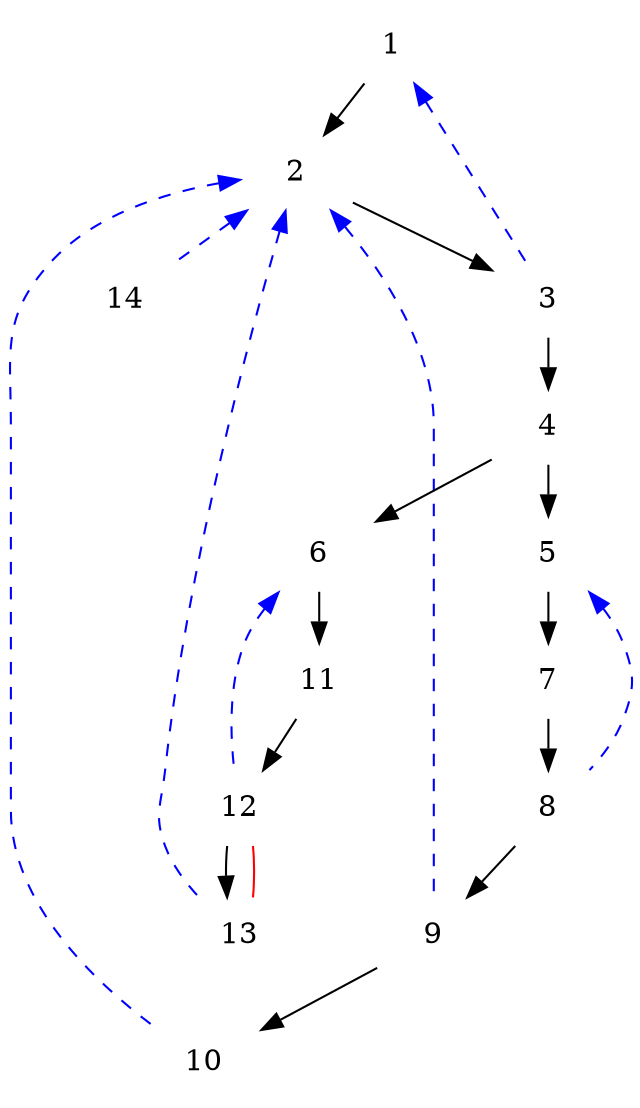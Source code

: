 digraph {
	ranksep = 0.35;
	node [shape=plaintext];
	1 [texlbl="\underline{1. {\LARGE \color{green} $(p \wedge q) \wedge (\neg (\neg (q \leftrightarrow p)))$}}"];
	2 [texlbl="\underline{2. {\LARGE \color{green} $p \wedge q$}}"];
	3 [texlbl="\underline{3. {\LARGE \color{green} $\neg (\neg (q \leftrightarrow p))$}}"];
	4 [texlbl="\underline{4. {\LARGE \color{green} $q \leftrightarrow p$}}"];
	5 [texlbl="\underline{5. {\LARGE \color{green} $q \wedge p$}}"];
	6 [texlbl="\underline{6. {\LARGE \color{green} $\neg q \wedge \neg p$}}"];
	7 [texlbl="\underline{7. {\LARGE \color{green} $q$}}"];
	8 [texlbl="\underline{8. {\LARGE \color{green} $p$}}"];
	9 [texlbl="\underline{9. {\LARGE \color{green} $p$}}"];
	10 [texlbl="\underline{10. {\LARGE \color{green} $q$}}"];
	11 [texlbl="\underline{11. {\LARGE \color{green} $\neg q$}}"];
	12 [texlbl="\underline{12. {\LARGE \color{green} $\neg p$}}"];
	13 [texlbl="\underline{13. {\LARGE \color{green} $p$}}"];
	subgraph dir {
		1->2;
		2->3;
		3->4;
		4->5;
		4->6;
		5->7;
		7->8;
		8->9;
		9->10;
		6->11;
		11->12;
		12->13;
	}
	subgraph ancestor {
		edge [dir=back, color=blue, style=dashed]
		1->3;
		5->8;
		2->9;
		2->10;
		6->12;
		2->13;
		2->14;
	}
	subgraph undir {
		edge [dir=none, color=red]
		13->12;
	}
}